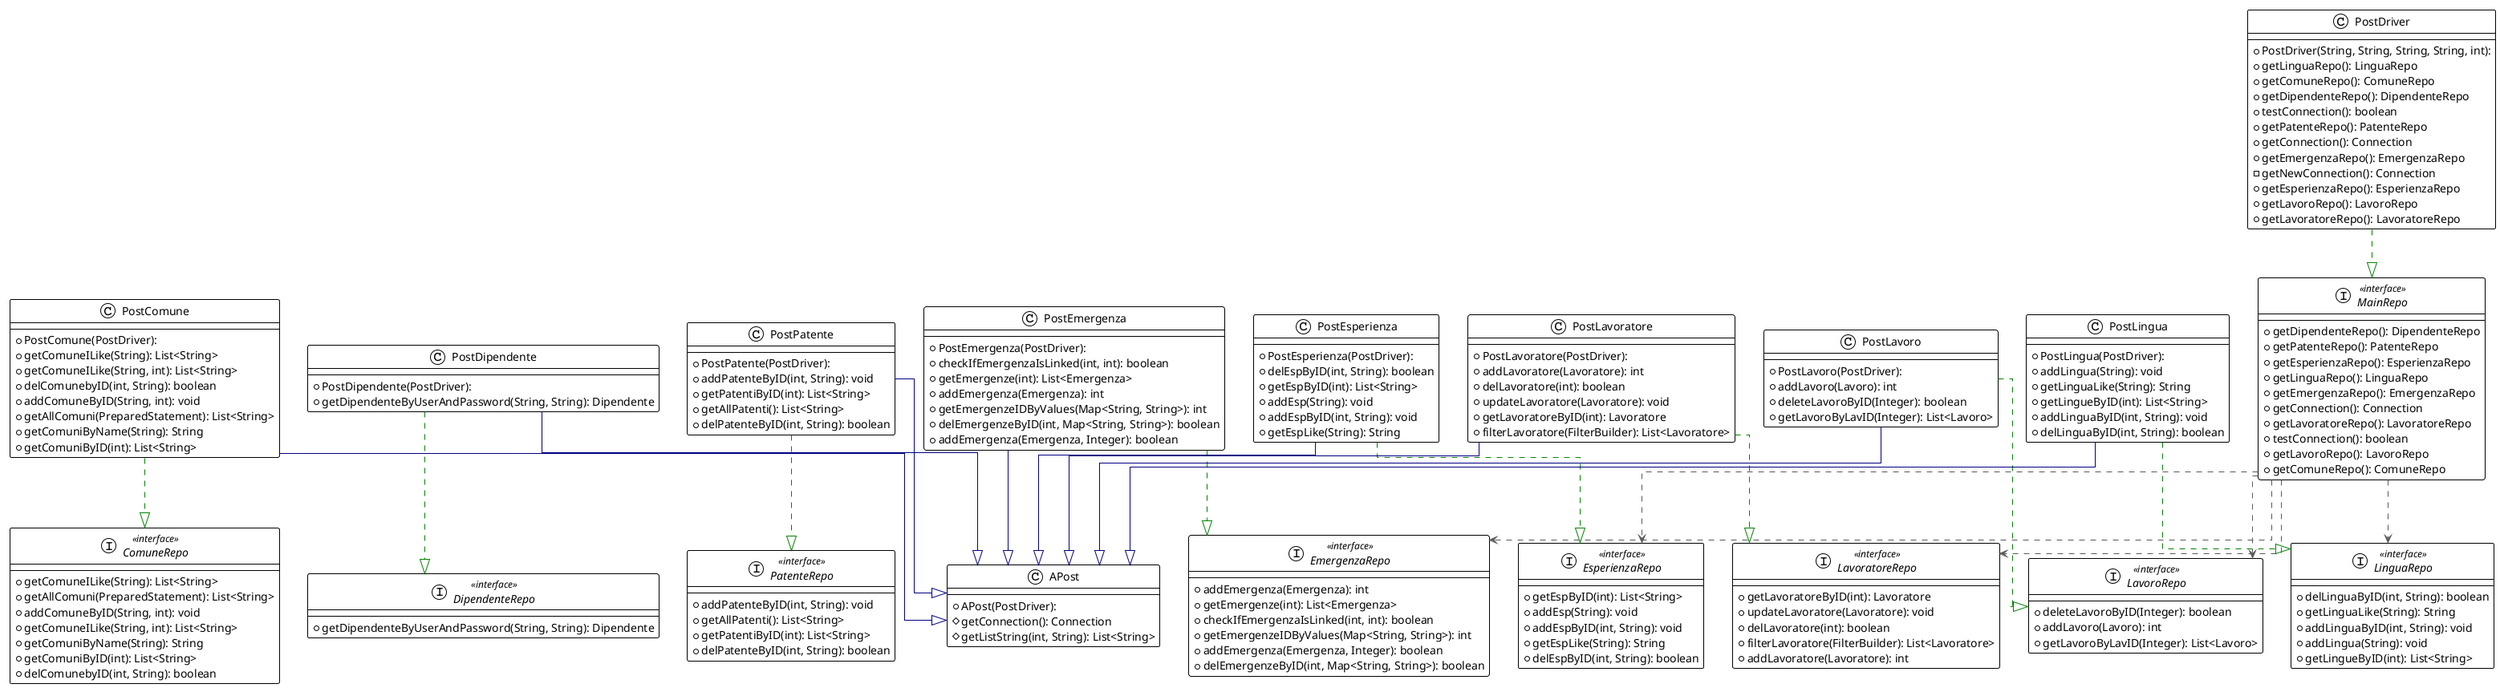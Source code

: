 @startuml

!theme plain
top to bottom direction
skinparam linetype ortho

class APost {
  + APost(PostDriver): 
  # getConnection(): Connection
  # getListString(int, String): List<String>
}
interface ComuneRepo << interface >> {
  + getComuneILike(String): List<String>
  + getAllComuni(PreparedStatement): List<String>
  + addComuneByID(String, int): void
  + getComuneILike(String, int): List<String>
  + getComuniByName(String): String
  + getComuniByID(int): List<String>
  + delComunebyID(int, String): boolean
}
interface DipendenteRepo << interface >> {
  + getDipendenteByUserAndPassword(String, String): Dipendente
}
interface EmergenzaRepo << interface >> {
  + addEmergenza(Emergenza): int
  + getEmergenze(int): List<Emergenza>
  + checkIfEmergenzaIsLinked(int, int): boolean
  + getEmergenzeIDByValues(Map<String, String>): int
  + addEmergenza(Emergenza, Integer): boolean
  + delEmergenzeByID(int, Map<String, String>): boolean
}
interface EsperienzaRepo << interface >> {
  + getEspByID(int): List<String>
  + addEsp(String): void
  + addEspByID(int, String): void
  + getEspLike(String): String
  + delEspByID(int, String): boolean
}
interface LavoratoreRepo << interface >> {
  + getLavoratoreByID(int): Lavoratore
  + updateLavoratore(Lavoratore): void
  + delLavoratore(int): boolean
  + filterLavoratore(FilterBuilder): List<Lavoratore>
  + addLavoratore(Lavoratore): int
}
interface LavoroRepo << interface >> {
  + deleteLavoroByID(Integer): boolean
  + addLavoro(Lavoro): int
  + getLavoroByLavID(Integer): List<Lavoro>
}
interface LinguaRepo << interface >> {
  + delLinguaByID(int, String): boolean
  + getLinguaLike(String): String
  + addLinguaByID(int, String): void
  + addLingua(String): void
  + getLingueByID(int): List<String>
}
interface MainRepo << interface >> {
  + getDipendenteRepo(): DipendenteRepo
  + getPatenteRepo(): PatenteRepo
  + getEsperienzaRepo(): EsperienzaRepo
  + getLinguaRepo(): LinguaRepo
  + getEmergenzaRepo(): EmergenzaRepo
  + getConnection(): Connection
  + getLavoratoreRepo(): LavoratoreRepo
  + testConnection(): boolean
  + getLavoroRepo(): LavoroRepo
  + getComuneRepo(): ComuneRepo
}
interface PatenteRepo << interface >> {
  + addPatenteByID(int, String): void
  + getAllPatenti(): List<String>
  + getPatentiByID(int): List<String>
  + delPatenteByID(int, String): boolean
}
class PostComune {
  + PostComune(PostDriver): 
  + getComuneILike(String): List<String>
  + getComuneILike(String, int): List<String>
  + delComunebyID(int, String): boolean
  + addComuneByID(String, int): void
  + getAllComuni(PreparedStatement): List<String>
  + getComuniByName(String): String
  + getComuniByID(int): List<String>
}
class PostDipendente {
  + PostDipendente(PostDriver): 
  + getDipendenteByUserAndPassword(String, String): Dipendente
}
class PostDriver {
  + PostDriver(String, String, String, String, int): 
  + getLinguaRepo(): LinguaRepo
  + getComuneRepo(): ComuneRepo
  + getDipendenteRepo(): DipendenteRepo
  + testConnection(): boolean
  + getPatenteRepo(): PatenteRepo
  + getConnection(): Connection
  + getEmergenzaRepo(): EmergenzaRepo
  - getNewConnection(): Connection
  + getEsperienzaRepo(): EsperienzaRepo
  + getLavoroRepo(): LavoroRepo
  + getLavoratoreRepo(): LavoratoreRepo
}
class PostEmergenza {
  + PostEmergenza(PostDriver): 
  + checkIfEmergenzaIsLinked(int, int): boolean
  + getEmergenze(int): List<Emergenza>
  + addEmergenza(Emergenza): int
  + getEmergenzeIDByValues(Map<String, String>): int
  + delEmergenzeByID(int, Map<String, String>): boolean
  + addEmergenza(Emergenza, Integer): boolean
}
class PostEsperienza {
  + PostEsperienza(PostDriver): 
  + delEspByID(int, String): boolean
  + getEspByID(int): List<String>
  + addEsp(String): void
  + addEspByID(int, String): void
  + getEspLike(String): String
}
class PostLavoratore {
  + PostLavoratore(PostDriver): 
  + addLavoratore(Lavoratore): int
  + delLavoratore(int): boolean
  + updateLavoratore(Lavoratore): void
  + getLavoratoreByID(int): Lavoratore
  + filterLavoratore(FilterBuilder): List<Lavoratore>
}
class PostLavoro {
  + PostLavoro(PostDriver): 
  + addLavoro(Lavoro): int
  + deleteLavoroByID(Integer): boolean
  + getLavoroByLavID(Integer): List<Lavoro>
}
class PostLingua {
  + PostLingua(PostDriver): 
  + addLingua(String): void
  + getLinguaLike(String): String
  + getLingueByID(int): List<String>
  + addLinguaByID(int, String): void
  + delLinguaByID(int, String): boolean
}
class PostPatente {
  + PostPatente(PostDriver): 
  + addPatenteByID(int, String): void
  + getPatentiByID(int): List<String>
  + getAllPatenti(): List<String>
  + delPatenteByID(int, String): boolean
}

MainRepo        -[#595959,dashed]->  EmergenzaRepo  
MainRepo        -[#595959,dashed]->  EsperienzaRepo 
MainRepo        -[#595959,dashed]->  LavoratoreRepo 
MainRepo        -[#595959,dashed]->  LavoroRepo     
MainRepo        -[#595959,dashed]->  LinguaRepo     
PostComune      -[#000082,plain]-^  APost          
PostComune      -[#008200,dashed]-^  ComuneRepo     
PostDipendente  -[#000082,plain]-^  APost          
PostDipendente  -[#008200,dashed]-^  DipendenteRepo 
PostDriver      -[#008200,dashed]-^  MainRepo       
PostEmergenza   -[#000082,plain]-^  APost          
PostEmergenza   -[#008200,dashed]-^  EmergenzaRepo  
PostEsperienza  -[#000082,plain]-^  APost          
PostEsperienza  -[#008200,dashed]-^  EsperienzaRepo 
PostLavoratore  -[#000082,plain]-^  APost          
PostLavoratore  -[#008200,dashed]-^  LavoratoreRepo 
PostLavoro      -[#000082,plain]-^  APost          
PostLavoro      -[#008200,dashed]-^  LavoroRepo     
PostLingua      -[#000082,plain]-^  APost          
PostLingua      -[#008200,dashed]-^  LinguaRepo     
PostPatente     -[#000082,plain]-^  APost          
PostPatente     -[#008200,dashed]-^  PatenteRepo    
@enduml
